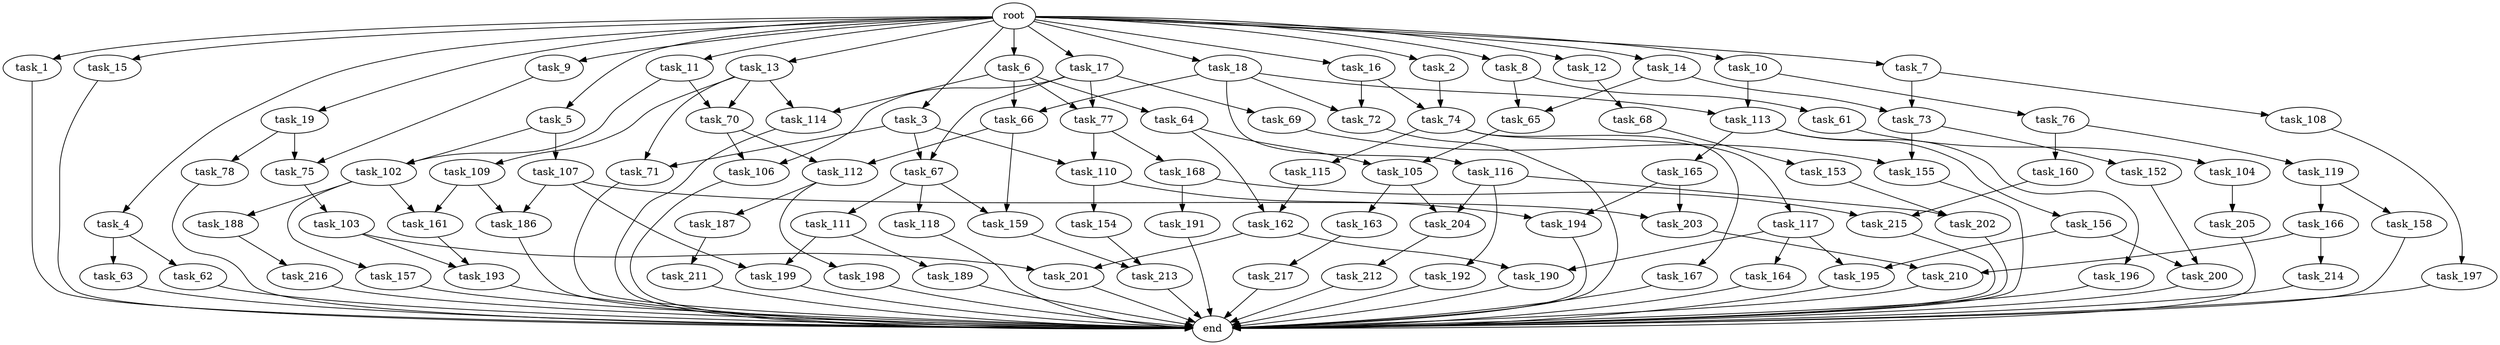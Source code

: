 digraph G {
  root [size="0.000000"];
  task_1 [size="1024.000000"];
  task_2 [size="1024.000000"];
  task_3 [size="1024.000000"];
  task_4 [size="1024.000000"];
  task_5 [size="1024.000000"];
  task_6 [size="1024.000000"];
  task_7 [size="1024.000000"];
  task_8 [size="1024.000000"];
  task_9 [size="1024.000000"];
  task_10 [size="1024.000000"];
  task_11 [size="1024.000000"];
  task_12 [size="1024.000000"];
  task_13 [size="1024.000000"];
  task_14 [size="1024.000000"];
  task_15 [size="1024.000000"];
  task_16 [size="1024.000000"];
  task_17 [size="1024.000000"];
  task_18 [size="1024.000000"];
  task_19 [size="1024.000000"];
  task_61 [size="858993459200.000000"];
  task_62 [size="858993459200.000000"];
  task_63 [size="858993459200.000000"];
  task_64 [size="34359738368.000000"];
  task_65 [size="1408749273088.000000"];
  task_66 [size="111669149696.000000"];
  task_67 [size="352187318272.000000"];
  task_68 [size="34359738368.000000"];
  task_69 [size="214748364800.000000"];
  task_70 [size="627065225216.000000"];
  task_71 [size="687194767360.000000"];
  task_72 [size="111669149696.000000"];
  task_73 [size="858993459200.000000"];
  task_74 [size="893353197568.000000"];
  task_75 [size="773094113280.000000"];
  task_76 [size="858993459200.000000"];
  task_77 [size="249108103168.000000"];
  task_78 [size="77309411328.000000"];
  task_102 [size="154618822656.000000"];
  task_103 [size="34359738368.000000"];
  task_104 [size="77309411328.000000"];
  task_105 [size="249108103168.000000"];
  task_106 [size="764504178688.000000"];
  task_107 [size="77309411328.000000"];
  task_108 [size="309237645312.000000"];
  task_109 [size="549755813888.000000"];
  task_110 [size="171798691840.000000"];
  task_111 [size="309237645312.000000"];
  task_112 [size="970662608896.000000"];
  task_113 [size="936302870528.000000"];
  task_114 [size="584115552256.000000"];
  task_115 [size="549755813888.000000"];
  task_116 [size="77309411328.000000"];
  task_117 [size="549755813888.000000"];
  task_118 [size="309237645312.000000"];
  task_119 [size="309237645312.000000"];
  task_152 [size="34359738368.000000"];
  task_153 [size="137438953472.000000"];
  task_154 [size="858993459200.000000"];
  task_155 [size="730144440320.000000"];
  task_156 [size="137438953472.000000"];
  task_157 [size="549755813888.000000"];
  task_158 [size="309237645312.000000"];
  task_159 [size="730144440320.000000"];
  task_160 [size="309237645312.000000"];
  task_161 [size="584115552256.000000"];
  task_162 [size="730144440320.000000"];
  task_163 [size="77309411328.000000"];
  task_164 [size="420906795008.000000"];
  task_165 [size="137438953472.000000"];
  task_166 [size="309237645312.000000"];
  task_167 [size="549755813888.000000"];
  task_168 [size="34359738368.000000"];
  task_186 [size="584115552256.000000"];
  task_187 [size="309237645312.000000"];
  task_188 [size="549755813888.000000"];
  task_189 [size="309237645312.000000"];
  task_190 [size="498216206336.000000"];
  task_191 [size="549755813888.000000"];
  task_192 [size="420906795008.000000"];
  task_193 [size="1116691496960.000000"];
  task_194 [size="1168231104512.000000"];
  task_195 [size="455266533376.000000"];
  task_196 [size="137438953472.000000"];
  task_197 [size="420906795008.000000"];
  task_198 [size="309237645312.000000"];
  task_199 [size="858993459200.000000"];
  task_200 [size="730144440320.000000"];
  task_201 [size="498216206336.000000"];
  task_202 [size="730144440320.000000"];
  task_203 [size="858993459200.000000"];
  task_204 [size="498216206336.000000"];
  task_205 [size="858993459200.000000"];
  task_210 [size="292057776128.000000"];
  task_211 [size="309237645312.000000"];
  task_212 [size="77309411328.000000"];
  task_213 [size="773094113280.000000"];
  task_214 [size="77309411328.000000"];
  task_215 [size="764504178688.000000"];
  task_216 [size="858993459200.000000"];
  task_217 [size="77309411328.000000"];
  end [size="0.000000"];

  root -> task_1 [size="1.000000"];
  root -> task_2 [size="1.000000"];
  root -> task_3 [size="1.000000"];
  root -> task_4 [size="1.000000"];
  root -> task_5 [size="1.000000"];
  root -> task_6 [size="1.000000"];
  root -> task_7 [size="1.000000"];
  root -> task_8 [size="1.000000"];
  root -> task_9 [size="1.000000"];
  root -> task_10 [size="1.000000"];
  root -> task_11 [size="1.000000"];
  root -> task_12 [size="1.000000"];
  root -> task_13 [size="1.000000"];
  root -> task_14 [size="1.000000"];
  root -> task_15 [size="1.000000"];
  root -> task_16 [size="1.000000"];
  root -> task_17 [size="1.000000"];
  root -> task_18 [size="1.000000"];
  root -> task_19 [size="1.000000"];
  task_1 -> end [size="1.000000"];
  task_2 -> task_74 [size="838860800.000000"];
  task_3 -> task_67 [size="134217728.000000"];
  task_3 -> task_71 [size="134217728.000000"];
  task_3 -> task_110 [size="134217728.000000"];
  task_4 -> task_62 [size="838860800.000000"];
  task_4 -> task_63 [size="838860800.000000"];
  task_5 -> task_102 [size="75497472.000000"];
  task_5 -> task_107 [size="75497472.000000"];
  task_6 -> task_64 [size="33554432.000000"];
  task_6 -> task_66 [size="33554432.000000"];
  task_6 -> task_77 [size="33554432.000000"];
  task_6 -> task_114 [size="33554432.000000"];
  task_7 -> task_73 [size="301989888.000000"];
  task_7 -> task_108 [size="301989888.000000"];
  task_8 -> task_61 [size="838860800.000000"];
  task_8 -> task_65 [size="838860800.000000"];
  task_9 -> task_75 [size="679477248.000000"];
  task_10 -> task_76 [size="838860800.000000"];
  task_10 -> task_113 [size="838860800.000000"];
  task_11 -> task_70 [size="75497472.000000"];
  task_11 -> task_102 [size="75497472.000000"];
  task_12 -> task_68 [size="33554432.000000"];
  task_13 -> task_70 [size="536870912.000000"];
  task_13 -> task_71 [size="536870912.000000"];
  task_13 -> task_109 [size="536870912.000000"];
  task_13 -> task_114 [size="536870912.000000"];
  task_14 -> task_65 [size="536870912.000000"];
  task_14 -> task_73 [size="536870912.000000"];
  task_15 -> end [size="1.000000"];
  task_16 -> task_72 [size="33554432.000000"];
  task_16 -> task_74 [size="33554432.000000"];
  task_17 -> task_67 [size="209715200.000000"];
  task_17 -> task_69 [size="209715200.000000"];
  task_17 -> task_77 [size="209715200.000000"];
  task_17 -> task_106 [size="209715200.000000"];
  task_18 -> task_66 [size="75497472.000000"];
  task_18 -> task_72 [size="75497472.000000"];
  task_18 -> task_113 [size="75497472.000000"];
  task_18 -> task_116 [size="75497472.000000"];
  task_19 -> task_75 [size="75497472.000000"];
  task_19 -> task_78 [size="75497472.000000"];
  task_61 -> task_104 [size="75497472.000000"];
  task_62 -> end [size="1.000000"];
  task_63 -> end [size="1.000000"];
  task_64 -> task_105 [size="33554432.000000"];
  task_64 -> task_162 [size="33554432.000000"];
  task_65 -> task_105 [size="209715200.000000"];
  task_66 -> task_112 [size="411041792.000000"];
  task_66 -> task_159 [size="411041792.000000"];
  task_67 -> task_111 [size="301989888.000000"];
  task_67 -> task_118 [size="301989888.000000"];
  task_67 -> task_159 [size="301989888.000000"];
  task_68 -> task_153 [size="134217728.000000"];
  task_69 -> task_155 [size="679477248.000000"];
  task_70 -> task_106 [size="536870912.000000"];
  task_70 -> task_112 [size="536870912.000000"];
  task_71 -> end [size="1.000000"];
  task_72 -> end [size="1.000000"];
  task_73 -> task_152 [size="33554432.000000"];
  task_73 -> task_155 [size="33554432.000000"];
  task_74 -> task_115 [size="536870912.000000"];
  task_74 -> task_117 [size="536870912.000000"];
  task_74 -> task_167 [size="536870912.000000"];
  task_75 -> task_103 [size="33554432.000000"];
  task_76 -> task_119 [size="301989888.000000"];
  task_76 -> task_160 [size="301989888.000000"];
  task_77 -> task_110 [size="33554432.000000"];
  task_77 -> task_168 [size="33554432.000000"];
  task_78 -> end [size="1.000000"];
  task_102 -> task_157 [size="536870912.000000"];
  task_102 -> task_161 [size="536870912.000000"];
  task_102 -> task_188 [size="536870912.000000"];
  task_103 -> task_193 [size="411041792.000000"];
  task_103 -> task_201 [size="411041792.000000"];
  task_104 -> task_205 [size="838860800.000000"];
  task_105 -> task_163 [size="75497472.000000"];
  task_105 -> task_204 [size="75497472.000000"];
  task_106 -> end [size="1.000000"];
  task_107 -> task_186 [size="536870912.000000"];
  task_107 -> task_199 [size="536870912.000000"];
  task_107 -> task_203 [size="536870912.000000"];
  task_108 -> task_197 [size="411041792.000000"];
  task_109 -> task_161 [size="33554432.000000"];
  task_109 -> task_186 [size="33554432.000000"];
  task_110 -> task_154 [size="838860800.000000"];
  task_110 -> task_194 [size="838860800.000000"];
  task_111 -> task_189 [size="301989888.000000"];
  task_111 -> task_199 [size="301989888.000000"];
  task_112 -> task_187 [size="301989888.000000"];
  task_112 -> task_198 [size="301989888.000000"];
  task_113 -> task_156 [size="134217728.000000"];
  task_113 -> task_165 [size="134217728.000000"];
  task_113 -> task_196 [size="134217728.000000"];
  task_114 -> end [size="1.000000"];
  task_115 -> task_162 [size="679477248.000000"];
  task_116 -> task_192 [size="411041792.000000"];
  task_116 -> task_202 [size="411041792.000000"];
  task_116 -> task_204 [size="411041792.000000"];
  task_117 -> task_164 [size="411041792.000000"];
  task_117 -> task_190 [size="411041792.000000"];
  task_117 -> task_195 [size="411041792.000000"];
  task_118 -> end [size="1.000000"];
  task_119 -> task_158 [size="301989888.000000"];
  task_119 -> task_166 [size="301989888.000000"];
  task_152 -> task_200 [size="679477248.000000"];
  task_153 -> task_202 [size="301989888.000000"];
  task_154 -> task_213 [size="679477248.000000"];
  task_155 -> end [size="1.000000"];
  task_156 -> task_195 [size="33554432.000000"];
  task_156 -> task_200 [size="33554432.000000"];
  task_157 -> end [size="1.000000"];
  task_158 -> end [size="1.000000"];
  task_159 -> task_213 [size="75497472.000000"];
  task_160 -> task_215 [size="209715200.000000"];
  task_161 -> task_193 [size="679477248.000000"];
  task_162 -> task_190 [size="75497472.000000"];
  task_162 -> task_201 [size="75497472.000000"];
  task_163 -> task_217 [size="75497472.000000"];
  task_164 -> end [size="1.000000"];
  task_165 -> task_194 [size="301989888.000000"];
  task_165 -> task_203 [size="301989888.000000"];
  task_166 -> task_210 [size="75497472.000000"];
  task_166 -> task_214 [size="75497472.000000"];
  task_167 -> end [size="1.000000"];
  task_168 -> task_191 [size="536870912.000000"];
  task_168 -> task_215 [size="536870912.000000"];
  task_186 -> end [size="1.000000"];
  task_187 -> task_211 [size="301989888.000000"];
  task_188 -> task_216 [size="838860800.000000"];
  task_189 -> end [size="1.000000"];
  task_190 -> end [size="1.000000"];
  task_191 -> end [size="1.000000"];
  task_192 -> end [size="1.000000"];
  task_193 -> end [size="1.000000"];
  task_194 -> end [size="1.000000"];
  task_195 -> end [size="1.000000"];
  task_196 -> end [size="1.000000"];
  task_197 -> end [size="1.000000"];
  task_198 -> end [size="1.000000"];
  task_199 -> end [size="1.000000"];
  task_200 -> end [size="1.000000"];
  task_201 -> end [size="1.000000"];
  task_202 -> end [size="1.000000"];
  task_203 -> task_210 [size="209715200.000000"];
  task_204 -> task_212 [size="75497472.000000"];
  task_205 -> end [size="1.000000"];
  task_210 -> end [size="1.000000"];
  task_211 -> end [size="1.000000"];
  task_212 -> end [size="1.000000"];
  task_213 -> end [size="1.000000"];
  task_214 -> end [size="1.000000"];
  task_215 -> end [size="1.000000"];
  task_216 -> end [size="1.000000"];
  task_217 -> end [size="1.000000"];
}

